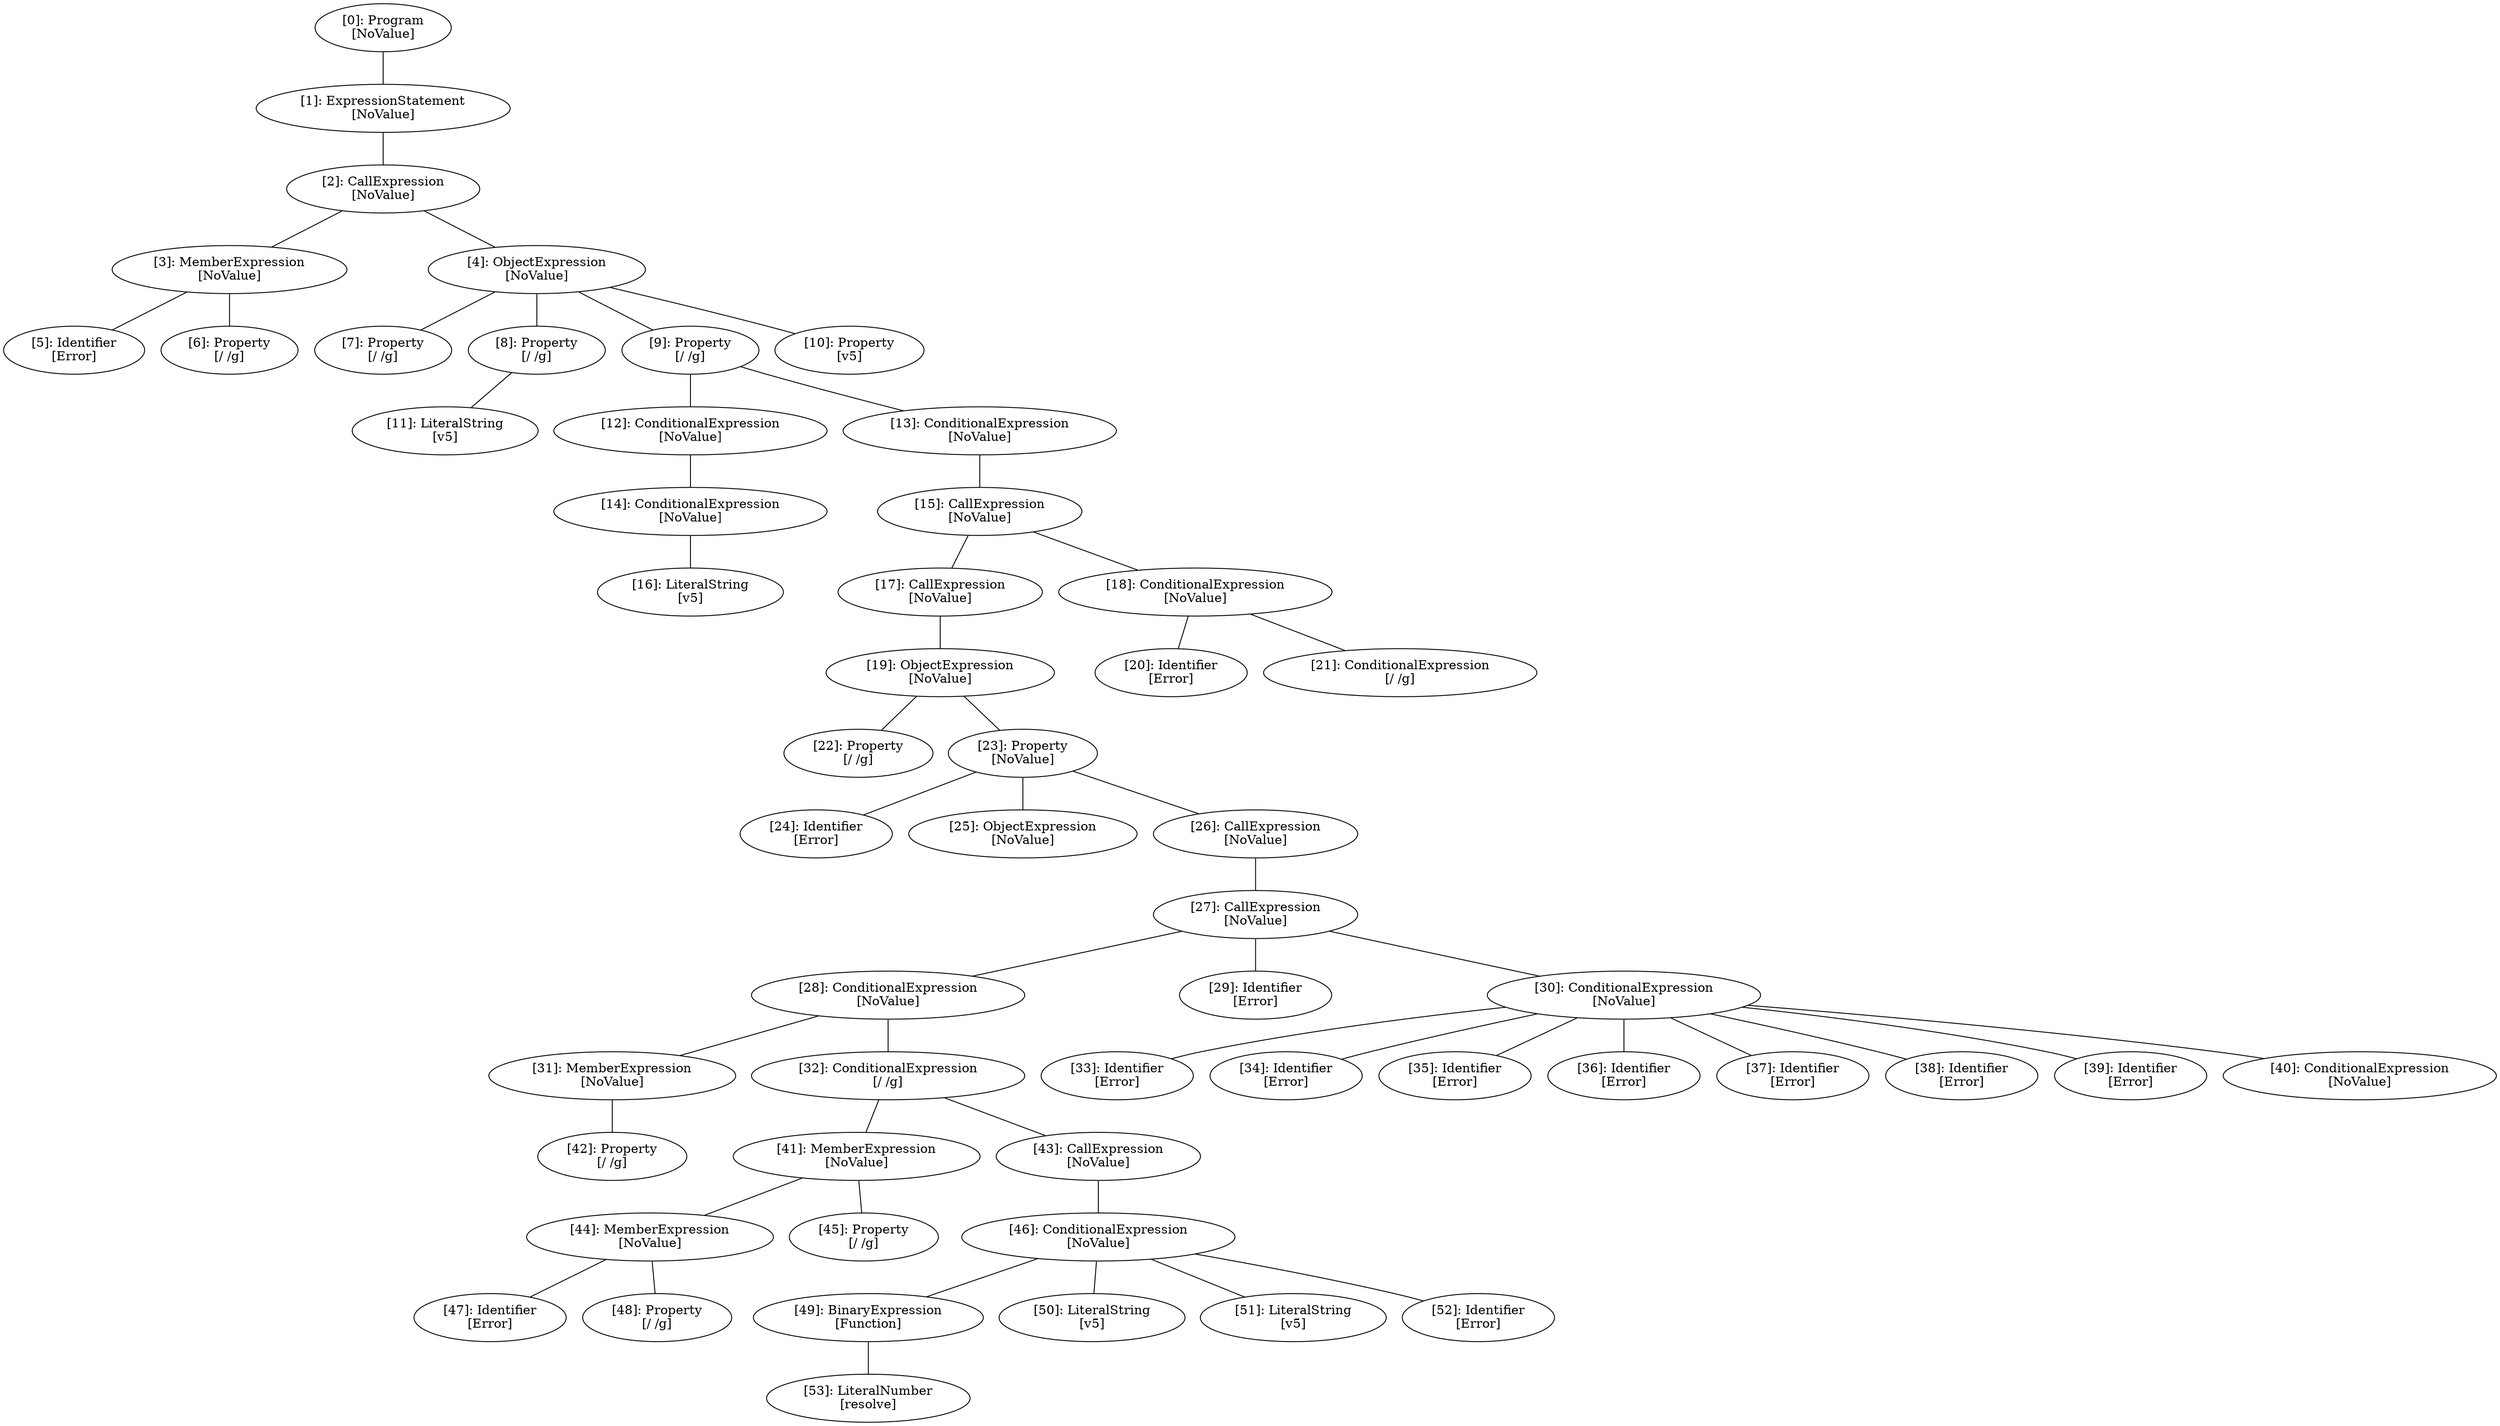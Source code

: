 // Result
graph {
	0 [label="[0]: Program
[NoValue]"]
	1 [label="[1]: ExpressionStatement
[NoValue]"]
	2 [label="[2]: CallExpression
[NoValue]"]
	3 [label="[3]: MemberExpression
[NoValue]"]
	4 [label="[4]: ObjectExpression
[NoValue]"]
	5 [label="[5]: Identifier
[Error]"]
	6 [label="[6]: Property
[/ /g]"]
	7 [label="[7]: Property
[/ /g]"]
	8 [label="[8]: Property
[/ /g]"]
	9 [label="[9]: Property
[/ /g]"]
	10 [label="[10]: Property
[v5]"]
	11 [label="[11]: LiteralString
[v5]"]
	12 [label="[12]: ConditionalExpression
[NoValue]"]
	13 [label="[13]: ConditionalExpression
[NoValue]"]
	14 [label="[14]: ConditionalExpression
[NoValue]"]
	15 [label="[15]: CallExpression
[NoValue]"]
	16 [label="[16]: LiteralString
[v5]"]
	17 [label="[17]: CallExpression
[NoValue]"]
	18 [label="[18]: ConditionalExpression
[NoValue]"]
	19 [label="[19]: ObjectExpression
[NoValue]"]
	20 [label="[20]: Identifier
[Error]"]
	21 [label="[21]: ConditionalExpression
[/ /g]"]
	22 [label="[22]: Property
[/ /g]"]
	23 [label="[23]: Property
[NoValue]"]
	24 [label="[24]: Identifier
[Error]"]
	25 [label="[25]: ObjectExpression
[NoValue]"]
	26 [label="[26]: CallExpression
[NoValue]"]
	27 [label="[27]: CallExpression
[NoValue]"]
	28 [label="[28]: ConditionalExpression
[NoValue]"]
	29 [label="[29]: Identifier
[Error]"]
	30 [label="[30]: ConditionalExpression
[NoValue]"]
	31 [label="[31]: MemberExpression
[NoValue]"]
	32 [label="[32]: ConditionalExpression
[/ /g]"]
	33 [label="[33]: Identifier
[Error]"]
	34 [label="[34]: Identifier
[Error]"]
	35 [label="[35]: Identifier
[Error]"]
	36 [label="[36]: Identifier
[Error]"]
	37 [label="[37]: Identifier
[Error]"]
	38 [label="[38]: Identifier
[Error]"]
	39 [label="[39]: Identifier
[Error]"]
	40 [label="[40]: ConditionalExpression
[NoValue]"]
	41 [label="[41]: MemberExpression
[NoValue]"]
	42 [label="[42]: Property
[/ /g]"]
	43 [label="[43]: CallExpression
[NoValue]"]
	44 [label="[44]: MemberExpression
[NoValue]"]
	45 [label="[45]: Property
[/ /g]"]
	46 [label="[46]: ConditionalExpression
[NoValue]"]
	47 [label="[47]: Identifier
[Error]"]
	48 [label="[48]: Property
[/ /g]"]
	49 [label="[49]: BinaryExpression
[Function]"]
	50 [label="[50]: LiteralString
[v5]"]
	51 [label="[51]: LiteralString
[v5]"]
	52 [label="[52]: Identifier
[Error]"]
	53 [label="[53]: LiteralNumber
[resolve]"]
	0 -- 1
	1 -- 2
	2 -- 3
	2 -- 4
	3 -- 5
	3 -- 6
	4 -- 7
	4 -- 8
	4 -- 9
	4 -- 10
	8 -- 11
	9 -- 12
	9 -- 13
	12 -- 14
	13 -- 15
	14 -- 16
	15 -- 17
	15 -- 18
	17 -- 19
	18 -- 20
	18 -- 21
	19 -- 22
	19 -- 23
	23 -- 24
	23 -- 25
	23 -- 26
	26 -- 27
	27 -- 28
	27 -- 29
	27 -- 30
	28 -- 31
	28 -- 32
	30 -- 33
	30 -- 34
	30 -- 35
	30 -- 36
	30 -- 37
	30 -- 38
	30 -- 39
	30 -- 40
	31 -- 42
	32 -- 41
	32 -- 43
	41 -- 44
	41 -- 45
	43 -- 46
	44 -- 47
	44 -- 48
	46 -- 49
	46 -- 50
	46 -- 51
	46 -- 52
	49 -- 53
}

